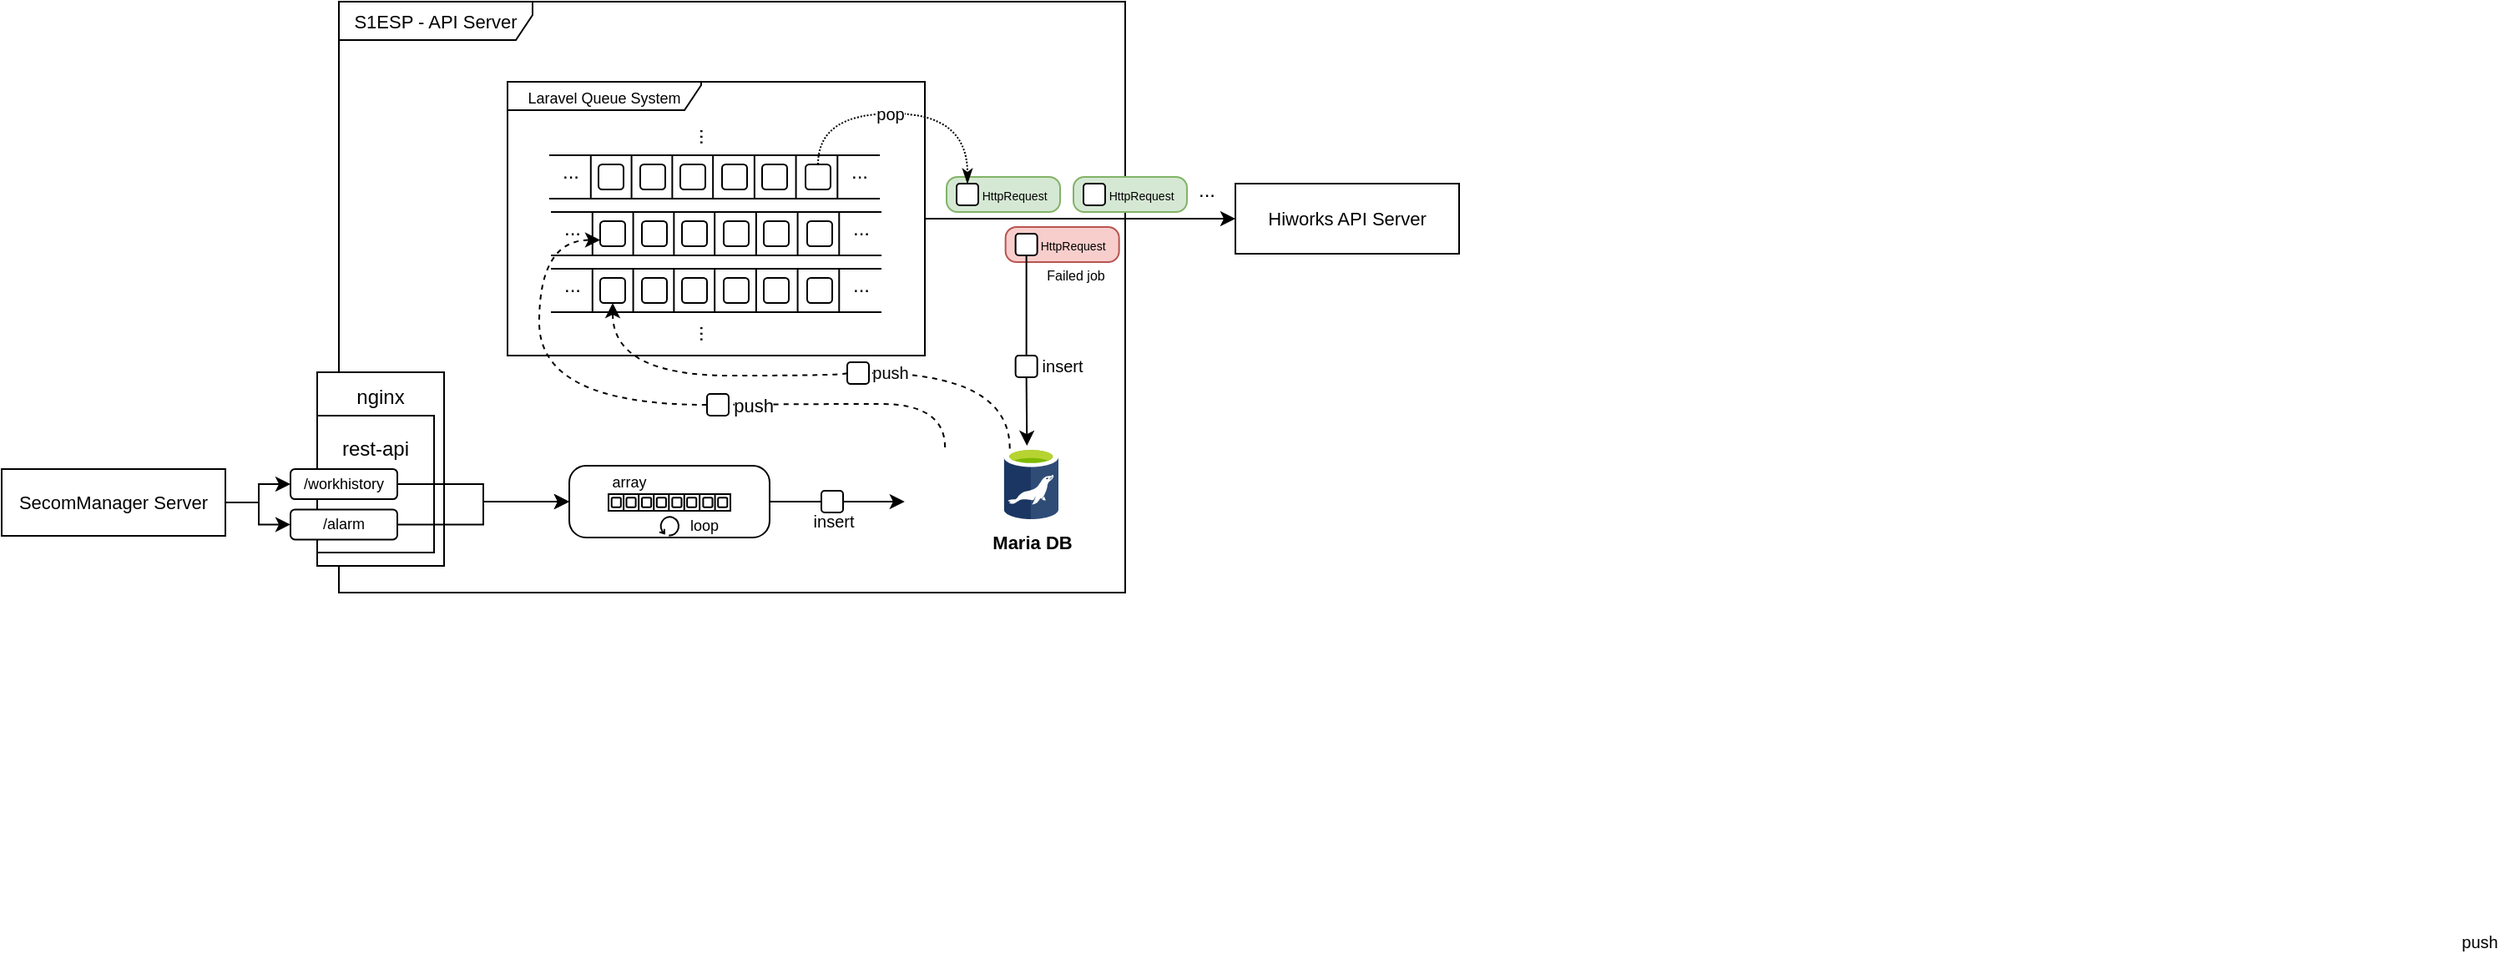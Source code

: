 <mxfile version="24.0.4" type="github">
  <diagram name="페이지-1" id="lGosDp3T9TM7N0VhiUiF">
    <mxGraphModel dx="989" dy="525" grid="0" gridSize="10" guides="1" tooltips="1" connect="1" arrows="1" fold="1" page="1" pageScale="1" pageWidth="1169" pageHeight="827" math="0" shadow="0">
      <root>
        <mxCell id="0" />
        <mxCell id="1" parent="0" />
        <mxCell id="Lqf84lOBojtRBltQ2In1-2" value="&lt;font style=&quot;font-size: 11px;&quot;&gt;S1ESP - API Server&lt;/font&gt;" style="shape=umlFrame;whiteSpace=wrap;html=1;pointerEvents=0;width=116;height=23;" parent="1" vertex="1">
          <mxGeometry x="332" y="211" width="471" height="354" as="geometry" />
        </mxCell>
        <mxCell id="BP6PhcfmehH5XCsykjWn-40" style="edgeStyle=orthogonalEdgeStyle;rounded=0;orthogonalLoop=1;jettySize=auto;html=1;entryX=0;entryY=0.5;entryDx=0;entryDy=0;" edge="1" parent="1" source="Lqf84lOBojtRBltQ2In1-3" target="BP6PhcfmehH5XCsykjWn-104">
          <mxGeometry relative="1" as="geometry">
            <mxPoint x="290" y="524" as="targetPoint" />
          </mxGeometry>
        </mxCell>
        <mxCell id="BP6PhcfmehH5XCsykjWn-41" style="edgeStyle=orthogonalEdgeStyle;rounded=0;orthogonalLoop=1;jettySize=auto;html=1;entryX=0;entryY=0.5;entryDx=0;entryDy=0;" edge="1" parent="1" source="Lqf84lOBojtRBltQ2In1-3" target="BP6PhcfmehH5XCsykjWn-103">
          <mxGeometry relative="1" as="geometry">
            <mxPoint x="290" y="496" as="targetPoint" />
          </mxGeometry>
        </mxCell>
        <mxCell id="Lqf84lOBojtRBltQ2In1-3" value="&lt;font style=&quot;font-size: 11px;&quot;&gt;SecomManager Server&lt;/font&gt;" style="html=1;whiteSpace=wrap;" parent="1" vertex="1">
          <mxGeometry x="130" y="491" width="134" height="40" as="geometry" />
        </mxCell>
        <mxCell id="Lqf84lOBojtRBltQ2In1-4" value="&lt;font style=&quot;font-size: 11px;&quot;&gt;Hiworks API Server&lt;/font&gt;" style="html=1;whiteSpace=wrap;" parent="1" vertex="1">
          <mxGeometry x="869" y="320" width="134" height="42" as="geometry" />
        </mxCell>
        <mxCell id="Lqf84lOBojtRBltQ2In1-8" value="" style="shape=image;verticalLabelPosition=bottom;labelBackgroundColor=default;verticalAlign=top;aspect=fixed;imageAspect=0;image=https://www.opc-router.de/wp-content/uploads/2021/03/mongodb_thumbnail.png;" parent="1" vertex="1">
          <mxGeometry x="670.91" y="478" width="48.33" height="65" as="geometry" />
        </mxCell>
        <mxCell id="Lqf84lOBojtRBltQ2In1-32" value="" style="group" parent="1" vertex="1" connectable="0">
          <mxGeometry x="459.5" y="337" width="197" height="26" as="geometry" />
        </mxCell>
        <mxCell id="Lqf84lOBojtRBltQ2In1-11" value="" style="shape=partialRectangle;whiteSpace=wrap;html=1;left=0;right=0;fillColor=none;" parent="Lqf84lOBojtRBltQ2In1-32" vertex="1">
          <mxGeometry width="97.579" height="26" as="geometry" />
        </mxCell>
        <mxCell id="Lqf84lOBojtRBltQ2In1-24" value="" style="endArrow=none;html=1;rounded=0;entryX=0.25;entryY=0;entryDx=0;entryDy=0;exitX=0.25;exitY=1;exitDx=0;exitDy=0;" parent="Lqf84lOBojtRBltQ2In1-32" source="Lqf84lOBojtRBltQ2In1-11" target="Lqf84lOBojtRBltQ2In1-11" edge="1">
          <mxGeometry width="50" height="50" relative="1" as="geometry">
            <mxPoint x="45.414" y="59.15" as="sourcePoint" />
            <mxPoint x="76.1" y="26.65" as="targetPoint" />
          </mxGeometry>
        </mxCell>
        <mxCell id="Lqf84lOBojtRBltQ2In1-25" value="" style="endArrow=none;html=1;rounded=0;entryX=0.5;entryY=0;entryDx=0;entryDy=0;exitX=0.5;exitY=1;exitDx=0;exitDy=0;" parent="Lqf84lOBojtRBltQ2In1-32" source="Lqf84lOBojtRBltQ2In1-11" target="Lqf84lOBojtRBltQ2In1-11" edge="1">
          <mxGeometry width="50" height="50" relative="1" as="geometry">
            <mxPoint x="48.483" y="32.5" as="sourcePoint" />
            <mxPoint x="48.483" y="-6.5" as="targetPoint" />
          </mxGeometry>
        </mxCell>
        <mxCell id="Lqf84lOBojtRBltQ2In1-26" value="" style="endArrow=none;html=1;rounded=0;entryX=0.75;entryY=0;entryDx=0;entryDy=0;exitX=0.75;exitY=1;exitDx=0;exitDy=0;" parent="Lqf84lOBojtRBltQ2In1-32" source="Lqf84lOBojtRBltQ2In1-11" target="Lqf84lOBojtRBltQ2In1-11" edge="1">
          <mxGeometry width="50" height="50" relative="1" as="geometry">
            <mxPoint x="54.62" y="39" as="sourcePoint" />
            <mxPoint x="54.62" as="targetPoint" />
          </mxGeometry>
        </mxCell>
        <mxCell id="Lqf84lOBojtRBltQ2In1-27" value="" style="shape=partialRectangle;whiteSpace=wrap;html=1;left=0;right=0;fillColor=none;" parent="Lqf84lOBojtRBltQ2In1-32" vertex="1">
          <mxGeometry x="97.579" width="99.421" height="26" as="geometry" />
        </mxCell>
        <mxCell id="Lqf84lOBojtRBltQ2In1-28" value="" style="endArrow=none;html=1;rounded=0;entryX=1;entryY=0;entryDx=0;entryDy=0;exitX=0;exitY=1;exitDx=0;exitDy=0;" parent="Lqf84lOBojtRBltQ2In1-32" source="Lqf84lOBojtRBltQ2In1-27" target="Lqf84lOBojtRBltQ2In1-11" edge="1">
          <mxGeometry width="50" height="50" relative="1" as="geometry">
            <mxPoint x="48.483" y="32.5" as="sourcePoint" />
            <mxPoint x="48.483" y="-6.5" as="targetPoint" />
          </mxGeometry>
        </mxCell>
        <mxCell id="Lqf84lOBojtRBltQ2In1-29" value="" style="endArrow=none;html=1;rounded=0;entryX=0.25;entryY=0;entryDx=0;entryDy=0;exitX=0.25;exitY=1;exitDx=0;exitDy=0;" parent="Lqf84lOBojtRBltQ2In1-32" source="Lqf84lOBojtRBltQ2In1-27" target="Lqf84lOBojtRBltQ2In1-27" edge="1">
          <mxGeometry width="50" height="50" relative="1" as="geometry">
            <mxPoint x="54.62" y="39" as="sourcePoint" />
            <mxPoint x="54.62" as="targetPoint" />
          </mxGeometry>
        </mxCell>
        <mxCell id="Lqf84lOBojtRBltQ2In1-30" value="" style="endArrow=none;html=1;rounded=0;entryX=0.5;entryY=0;entryDx=0;entryDy=0;exitX=0.5;exitY=1;exitDx=0;exitDy=0;" parent="Lqf84lOBojtRBltQ2In1-32" source="Lqf84lOBojtRBltQ2In1-27" target="Lqf84lOBojtRBltQ2In1-27" edge="1">
          <mxGeometry width="50" height="50" relative="1" as="geometry">
            <mxPoint x="60.757" y="45.5" as="sourcePoint" />
            <mxPoint x="60.757" y="6.5" as="targetPoint" />
          </mxGeometry>
        </mxCell>
        <mxCell id="Lqf84lOBojtRBltQ2In1-31" value="" style="endArrow=none;html=1;rounded=0;entryX=0.75;entryY=0;entryDx=0;entryDy=0;exitX=0.75;exitY=1;exitDx=0;exitDy=0;" parent="Lqf84lOBojtRBltQ2In1-32" source="Lqf84lOBojtRBltQ2In1-27" target="Lqf84lOBojtRBltQ2In1-27" edge="1">
          <mxGeometry width="50" height="50" relative="1" as="geometry">
            <mxPoint x="66.894" y="52" as="sourcePoint" />
            <mxPoint x="66.894" y="13" as="targetPoint" />
          </mxGeometry>
        </mxCell>
        <mxCell id="Lqf84lOBojtRBltQ2In1-36" value="" style="rounded=1;whiteSpace=wrap;html=1;" parent="Lqf84lOBojtRBltQ2In1-32" vertex="1">
          <mxGeometry x="78" y="5.5" width="15" height="15" as="geometry" />
        </mxCell>
        <mxCell id="Lqf84lOBojtRBltQ2In1-37" value="" style="rounded=1;whiteSpace=wrap;html=1;" parent="Lqf84lOBojtRBltQ2In1-32" vertex="1">
          <mxGeometry x="29" y="5.5" width="15" height="15" as="geometry" />
        </mxCell>
        <mxCell id="Lqf84lOBojtRBltQ2In1-38" value="" style="rounded=1;whiteSpace=wrap;html=1;" parent="Lqf84lOBojtRBltQ2In1-32" vertex="1">
          <mxGeometry x="54" y="5.5" width="15" height="15" as="geometry" />
        </mxCell>
        <mxCell id="Lqf84lOBojtRBltQ2In1-39" value="" style="rounded=1;whiteSpace=wrap;html=1;" parent="Lqf84lOBojtRBltQ2In1-32" vertex="1">
          <mxGeometry x="103" y="5.5" width="15" height="15" as="geometry" />
        </mxCell>
        <mxCell id="Lqf84lOBojtRBltQ2In1-40" value="" style="rounded=1;whiteSpace=wrap;html=1;" parent="Lqf84lOBojtRBltQ2In1-32" vertex="1">
          <mxGeometry x="127" y="5.5" width="15" height="15" as="geometry" />
        </mxCell>
        <mxCell id="Lqf84lOBojtRBltQ2In1-41" value="" style="rounded=1;whiteSpace=wrap;html=1;" parent="Lqf84lOBojtRBltQ2In1-32" vertex="1">
          <mxGeometry x="153" y="5.5" width="15" height="15" as="geometry" />
        </mxCell>
        <mxCell id="Lqf84lOBojtRBltQ2In1-43" value="..." style="text;html=1;align=center;verticalAlign=bottom;whiteSpace=wrap;rounded=0;" parent="Lqf84lOBojtRBltQ2In1-32" vertex="1">
          <mxGeometry x="6" y="6.75" width="12" height="12.5" as="geometry" />
        </mxCell>
        <mxCell id="Lqf84lOBojtRBltQ2In1-44" value="..." style="text;html=1;align=center;verticalAlign=bottom;whiteSpace=wrap;rounded=0;" parent="Lqf84lOBojtRBltQ2In1-32" vertex="1">
          <mxGeometry x="179" y="6.75" width="12" height="12.5" as="geometry" />
        </mxCell>
        <mxCell id="BP6PhcfmehH5XCsykjWn-3" value="&lt;div&gt;&lt;span style=&quot;background-color: initial;&quot;&gt;nginx&lt;/span&gt;&lt;/div&gt;&lt;div&gt;&lt;span style=&quot;background-color: initial;&quot;&gt;&lt;br&gt;&lt;/span&gt;&lt;/div&gt;&lt;div&gt;&lt;span style=&quot;background-color: initial;&quot;&gt;&lt;br&gt;&lt;/span&gt;&lt;/div&gt;&lt;div&gt;&lt;span style=&quot;background-color: initial;&quot;&gt;&lt;br&gt;&lt;/span&gt;&lt;/div&gt;&lt;div&gt;&lt;span style=&quot;background-color: initial;&quot;&gt;&lt;br&gt;&lt;/span&gt;&lt;/div&gt;&lt;div&gt;&lt;span style=&quot;background-color: initial;&quot;&gt;&lt;br&gt;&lt;/span&gt;&lt;/div&gt;&lt;div&gt;&lt;br&gt;&lt;/div&gt;" style="rounded=0;whiteSpace=wrap;html=1;" vertex="1" parent="1">
          <mxGeometry x="319" y="433" width="76" height="116" as="geometry" />
        </mxCell>
        <mxCell id="BP6PhcfmehH5XCsykjWn-5" value="&lt;div&gt;&lt;span style=&quot;background-color: initial;&quot;&gt;rest-api&lt;/span&gt;&lt;/div&gt;&lt;div&gt;&lt;span style=&quot;background-color: initial;&quot;&gt;&lt;br&gt;&lt;/span&gt;&lt;/div&gt;&lt;div&gt;&lt;span style=&quot;background-color: initial;&quot;&gt;&lt;br&gt;&lt;/span&gt;&lt;/div&gt;&lt;div&gt;&lt;span style=&quot;background-color: initial;&quot;&gt;&lt;br&gt;&lt;/span&gt;&lt;/div&gt;" style="rounded=0;whiteSpace=wrap;html=1;" vertex="1" parent="1">
          <mxGeometry x="319" y="459" width="70" height="82" as="geometry" />
        </mxCell>
        <mxCell id="BP6PhcfmehH5XCsykjWn-42" value="" style="group" vertex="1" connectable="0" parent="1">
          <mxGeometry x="458.5" y="303" width="197" height="26" as="geometry" />
        </mxCell>
        <mxCell id="BP6PhcfmehH5XCsykjWn-43" value="" style="shape=partialRectangle;whiteSpace=wrap;html=1;left=0;right=0;fillColor=none;" vertex="1" parent="BP6PhcfmehH5XCsykjWn-42">
          <mxGeometry width="97.579" height="26" as="geometry" />
        </mxCell>
        <mxCell id="BP6PhcfmehH5XCsykjWn-44" value="" style="endArrow=none;html=1;rounded=0;entryX=0.25;entryY=0;entryDx=0;entryDy=0;exitX=0.25;exitY=1;exitDx=0;exitDy=0;" edge="1" parent="BP6PhcfmehH5XCsykjWn-42" source="BP6PhcfmehH5XCsykjWn-43" target="BP6PhcfmehH5XCsykjWn-43">
          <mxGeometry width="50" height="50" relative="1" as="geometry">
            <mxPoint x="45.414" y="59.15" as="sourcePoint" />
            <mxPoint x="76.1" y="26.65" as="targetPoint" />
          </mxGeometry>
        </mxCell>
        <mxCell id="BP6PhcfmehH5XCsykjWn-45" value="" style="endArrow=none;html=1;rounded=0;entryX=0.5;entryY=0;entryDx=0;entryDy=0;exitX=0.5;exitY=1;exitDx=0;exitDy=0;" edge="1" parent="BP6PhcfmehH5XCsykjWn-42" source="BP6PhcfmehH5XCsykjWn-43" target="BP6PhcfmehH5XCsykjWn-43">
          <mxGeometry width="50" height="50" relative="1" as="geometry">
            <mxPoint x="48.483" y="32.5" as="sourcePoint" />
            <mxPoint x="48.483" y="-6.5" as="targetPoint" />
          </mxGeometry>
        </mxCell>
        <mxCell id="BP6PhcfmehH5XCsykjWn-46" value="" style="endArrow=none;html=1;rounded=0;entryX=0.75;entryY=0;entryDx=0;entryDy=0;exitX=0.75;exitY=1;exitDx=0;exitDy=0;" edge="1" parent="BP6PhcfmehH5XCsykjWn-42" source="BP6PhcfmehH5XCsykjWn-43" target="BP6PhcfmehH5XCsykjWn-43">
          <mxGeometry width="50" height="50" relative="1" as="geometry">
            <mxPoint x="54.62" y="39" as="sourcePoint" />
            <mxPoint x="54.62" as="targetPoint" />
          </mxGeometry>
        </mxCell>
        <mxCell id="BP6PhcfmehH5XCsykjWn-47" value="" style="shape=partialRectangle;whiteSpace=wrap;html=1;left=0;right=0;fillColor=none;" vertex="1" parent="BP6PhcfmehH5XCsykjWn-42">
          <mxGeometry x="97.579" width="99.421" height="26" as="geometry" />
        </mxCell>
        <mxCell id="BP6PhcfmehH5XCsykjWn-48" value="" style="endArrow=none;html=1;rounded=0;entryX=1;entryY=0;entryDx=0;entryDy=0;exitX=0;exitY=1;exitDx=0;exitDy=0;" edge="1" parent="BP6PhcfmehH5XCsykjWn-42" source="BP6PhcfmehH5XCsykjWn-47" target="BP6PhcfmehH5XCsykjWn-43">
          <mxGeometry width="50" height="50" relative="1" as="geometry">
            <mxPoint x="48.483" y="32.5" as="sourcePoint" />
            <mxPoint x="48.483" y="-6.5" as="targetPoint" />
          </mxGeometry>
        </mxCell>
        <mxCell id="BP6PhcfmehH5XCsykjWn-49" value="" style="endArrow=none;html=1;rounded=0;entryX=0.25;entryY=0;entryDx=0;entryDy=0;exitX=0.25;exitY=1;exitDx=0;exitDy=0;" edge="1" parent="BP6PhcfmehH5XCsykjWn-42" source="BP6PhcfmehH5XCsykjWn-47" target="BP6PhcfmehH5XCsykjWn-47">
          <mxGeometry width="50" height="50" relative="1" as="geometry">
            <mxPoint x="54.62" y="39" as="sourcePoint" />
            <mxPoint x="54.62" as="targetPoint" />
          </mxGeometry>
        </mxCell>
        <mxCell id="BP6PhcfmehH5XCsykjWn-50" value="" style="endArrow=none;html=1;rounded=0;entryX=0.5;entryY=0;entryDx=0;entryDy=0;exitX=0.5;exitY=1;exitDx=0;exitDy=0;" edge="1" parent="BP6PhcfmehH5XCsykjWn-42" source="BP6PhcfmehH5XCsykjWn-47" target="BP6PhcfmehH5XCsykjWn-47">
          <mxGeometry width="50" height="50" relative="1" as="geometry">
            <mxPoint x="60.757" y="45.5" as="sourcePoint" />
            <mxPoint x="60.757" y="6.5" as="targetPoint" />
          </mxGeometry>
        </mxCell>
        <mxCell id="BP6PhcfmehH5XCsykjWn-51" value="" style="endArrow=none;html=1;rounded=0;entryX=0.75;entryY=0;entryDx=0;entryDy=0;exitX=0.75;exitY=1;exitDx=0;exitDy=0;" edge="1" parent="BP6PhcfmehH5XCsykjWn-42" source="BP6PhcfmehH5XCsykjWn-47" target="BP6PhcfmehH5XCsykjWn-47">
          <mxGeometry width="50" height="50" relative="1" as="geometry">
            <mxPoint x="66.894" y="52" as="sourcePoint" />
            <mxPoint x="66.894" y="13" as="targetPoint" />
          </mxGeometry>
        </mxCell>
        <mxCell id="BP6PhcfmehH5XCsykjWn-52" value="" style="rounded=1;whiteSpace=wrap;html=1;" vertex="1" parent="BP6PhcfmehH5XCsykjWn-42">
          <mxGeometry x="78" y="5.5" width="15" height="15" as="geometry" />
        </mxCell>
        <mxCell id="BP6PhcfmehH5XCsykjWn-53" value="" style="rounded=1;whiteSpace=wrap;html=1;" vertex="1" parent="BP6PhcfmehH5XCsykjWn-42">
          <mxGeometry x="29" y="5.5" width="15" height="15" as="geometry" />
        </mxCell>
        <mxCell id="BP6PhcfmehH5XCsykjWn-54" value="" style="rounded=1;whiteSpace=wrap;html=1;" vertex="1" parent="BP6PhcfmehH5XCsykjWn-42">
          <mxGeometry x="54" y="5.5" width="15" height="15" as="geometry" />
        </mxCell>
        <mxCell id="BP6PhcfmehH5XCsykjWn-55" value="" style="rounded=1;whiteSpace=wrap;html=1;" vertex="1" parent="BP6PhcfmehH5XCsykjWn-42">
          <mxGeometry x="103" y="5.5" width="15" height="15" as="geometry" />
        </mxCell>
        <mxCell id="BP6PhcfmehH5XCsykjWn-56" value="" style="rounded=1;whiteSpace=wrap;html=1;" vertex="1" parent="BP6PhcfmehH5XCsykjWn-42">
          <mxGeometry x="127" y="5.5" width="15" height="15" as="geometry" />
        </mxCell>
        <mxCell id="BP6PhcfmehH5XCsykjWn-57" value="" style="rounded=1;whiteSpace=wrap;html=1;" vertex="1" parent="BP6PhcfmehH5XCsykjWn-42">
          <mxGeometry x="153" y="5.5" width="15" height="15" as="geometry" />
        </mxCell>
        <mxCell id="BP6PhcfmehH5XCsykjWn-58" value="..." style="text;html=1;align=center;verticalAlign=bottom;whiteSpace=wrap;rounded=0;" vertex="1" parent="BP6PhcfmehH5XCsykjWn-42">
          <mxGeometry x="6" y="6.75" width="12" height="12.5" as="geometry" />
        </mxCell>
        <mxCell id="BP6PhcfmehH5XCsykjWn-59" value="..." style="text;html=1;align=center;verticalAlign=bottom;whiteSpace=wrap;rounded=0;" vertex="1" parent="BP6PhcfmehH5XCsykjWn-42">
          <mxGeometry x="179" y="6.75" width="12" height="12.5" as="geometry" />
        </mxCell>
        <mxCell id="BP6PhcfmehH5XCsykjWn-128" style="edgeStyle=orthogonalEdgeStyle;rounded=0;orthogonalLoop=1;jettySize=auto;html=1;entryX=0;entryY=0.5;entryDx=0;entryDy=0;" edge="1" parent="1" source="BP6PhcfmehH5XCsykjWn-80" target="Lqf84lOBojtRBltQ2In1-4">
          <mxGeometry relative="1" as="geometry" />
        </mxCell>
        <mxCell id="BP6PhcfmehH5XCsykjWn-80" value="&lt;font style=&quot;font-size: 9px;&quot;&gt;Laravel Queue System&lt;/font&gt;" style="shape=umlFrame;whiteSpace=wrap;html=1;pointerEvents=0;width=116;height=17;" vertex="1" parent="1">
          <mxGeometry x="433" y="259" width="250" height="164" as="geometry" />
        </mxCell>
        <mxCell id="BP6PhcfmehH5XCsykjWn-81" value="" style="group" vertex="1" connectable="0" parent="1">
          <mxGeometry x="459.5" y="371" width="197" height="26" as="geometry" />
        </mxCell>
        <mxCell id="BP6PhcfmehH5XCsykjWn-82" value="" style="shape=partialRectangle;whiteSpace=wrap;html=1;left=0;right=0;fillColor=none;" vertex="1" parent="BP6PhcfmehH5XCsykjWn-81">
          <mxGeometry width="97.579" height="26" as="geometry" />
        </mxCell>
        <mxCell id="BP6PhcfmehH5XCsykjWn-83" value="" style="endArrow=none;html=1;rounded=0;entryX=0.25;entryY=0;entryDx=0;entryDy=0;exitX=0.25;exitY=1;exitDx=0;exitDy=0;" edge="1" parent="BP6PhcfmehH5XCsykjWn-81" source="BP6PhcfmehH5XCsykjWn-82" target="BP6PhcfmehH5XCsykjWn-82">
          <mxGeometry width="50" height="50" relative="1" as="geometry">
            <mxPoint x="45.414" y="59.15" as="sourcePoint" />
            <mxPoint x="76.1" y="26.65" as="targetPoint" />
          </mxGeometry>
        </mxCell>
        <mxCell id="BP6PhcfmehH5XCsykjWn-84" value="" style="endArrow=none;html=1;rounded=0;entryX=0.5;entryY=0;entryDx=0;entryDy=0;exitX=0.5;exitY=1;exitDx=0;exitDy=0;" edge="1" parent="BP6PhcfmehH5XCsykjWn-81" source="BP6PhcfmehH5XCsykjWn-82" target="BP6PhcfmehH5XCsykjWn-82">
          <mxGeometry width="50" height="50" relative="1" as="geometry">
            <mxPoint x="48.483" y="32.5" as="sourcePoint" />
            <mxPoint x="48.483" y="-6.5" as="targetPoint" />
          </mxGeometry>
        </mxCell>
        <mxCell id="BP6PhcfmehH5XCsykjWn-85" value="" style="endArrow=none;html=1;rounded=0;entryX=0.75;entryY=0;entryDx=0;entryDy=0;exitX=0.75;exitY=1;exitDx=0;exitDy=0;" edge="1" parent="BP6PhcfmehH5XCsykjWn-81" source="BP6PhcfmehH5XCsykjWn-82" target="BP6PhcfmehH5XCsykjWn-82">
          <mxGeometry width="50" height="50" relative="1" as="geometry">
            <mxPoint x="54.62" y="39" as="sourcePoint" />
            <mxPoint x="54.62" as="targetPoint" />
          </mxGeometry>
        </mxCell>
        <mxCell id="BP6PhcfmehH5XCsykjWn-86" value="" style="shape=partialRectangle;whiteSpace=wrap;html=1;left=0;right=0;fillColor=none;" vertex="1" parent="BP6PhcfmehH5XCsykjWn-81">
          <mxGeometry x="97.579" width="99.421" height="26" as="geometry" />
        </mxCell>
        <mxCell id="BP6PhcfmehH5XCsykjWn-87" value="" style="endArrow=none;html=1;rounded=0;entryX=1;entryY=0;entryDx=0;entryDy=0;exitX=0;exitY=1;exitDx=0;exitDy=0;" edge="1" parent="BP6PhcfmehH5XCsykjWn-81" source="BP6PhcfmehH5XCsykjWn-86" target="BP6PhcfmehH5XCsykjWn-82">
          <mxGeometry width="50" height="50" relative="1" as="geometry">
            <mxPoint x="48.483" y="32.5" as="sourcePoint" />
            <mxPoint x="48.483" y="-6.5" as="targetPoint" />
          </mxGeometry>
        </mxCell>
        <mxCell id="BP6PhcfmehH5XCsykjWn-88" value="" style="endArrow=none;html=1;rounded=0;entryX=0.25;entryY=0;entryDx=0;entryDy=0;exitX=0.25;exitY=1;exitDx=0;exitDy=0;" edge="1" parent="BP6PhcfmehH5XCsykjWn-81" source="BP6PhcfmehH5XCsykjWn-86" target="BP6PhcfmehH5XCsykjWn-86">
          <mxGeometry width="50" height="50" relative="1" as="geometry">
            <mxPoint x="54.62" y="39" as="sourcePoint" />
            <mxPoint x="54.62" as="targetPoint" />
          </mxGeometry>
        </mxCell>
        <mxCell id="BP6PhcfmehH5XCsykjWn-89" value="" style="endArrow=none;html=1;rounded=0;entryX=0.5;entryY=0;entryDx=0;entryDy=0;exitX=0.5;exitY=1;exitDx=0;exitDy=0;" edge="1" parent="BP6PhcfmehH5XCsykjWn-81" source="BP6PhcfmehH5XCsykjWn-86" target="BP6PhcfmehH5XCsykjWn-86">
          <mxGeometry width="50" height="50" relative="1" as="geometry">
            <mxPoint x="60.757" y="45.5" as="sourcePoint" />
            <mxPoint x="60.757" y="6.5" as="targetPoint" />
          </mxGeometry>
        </mxCell>
        <mxCell id="BP6PhcfmehH5XCsykjWn-90" value="" style="endArrow=none;html=1;rounded=0;entryX=0.75;entryY=0;entryDx=0;entryDy=0;exitX=0.75;exitY=1;exitDx=0;exitDy=0;" edge="1" parent="BP6PhcfmehH5XCsykjWn-81" source="BP6PhcfmehH5XCsykjWn-86" target="BP6PhcfmehH5XCsykjWn-86">
          <mxGeometry width="50" height="50" relative="1" as="geometry">
            <mxPoint x="66.894" y="52" as="sourcePoint" />
            <mxPoint x="66.894" y="13" as="targetPoint" />
          </mxGeometry>
        </mxCell>
        <mxCell id="BP6PhcfmehH5XCsykjWn-91" value="" style="rounded=1;whiteSpace=wrap;html=1;" vertex="1" parent="BP6PhcfmehH5XCsykjWn-81">
          <mxGeometry x="78" y="5.5" width="15" height="15" as="geometry" />
        </mxCell>
        <mxCell id="BP6PhcfmehH5XCsykjWn-92" value="" style="rounded=1;whiteSpace=wrap;html=1;" vertex="1" parent="BP6PhcfmehH5XCsykjWn-81">
          <mxGeometry x="29" y="5.5" width="15" height="15" as="geometry" />
        </mxCell>
        <mxCell id="BP6PhcfmehH5XCsykjWn-93" value="" style="rounded=1;whiteSpace=wrap;html=1;" vertex="1" parent="BP6PhcfmehH5XCsykjWn-81">
          <mxGeometry x="54" y="5.5" width="15" height="15" as="geometry" />
        </mxCell>
        <mxCell id="BP6PhcfmehH5XCsykjWn-94" value="" style="rounded=1;whiteSpace=wrap;html=1;" vertex="1" parent="BP6PhcfmehH5XCsykjWn-81">
          <mxGeometry x="103" y="5.5" width="15" height="15" as="geometry" />
        </mxCell>
        <mxCell id="BP6PhcfmehH5XCsykjWn-95" value="" style="rounded=1;whiteSpace=wrap;html=1;" vertex="1" parent="BP6PhcfmehH5XCsykjWn-81">
          <mxGeometry x="127" y="5.5" width="15" height="15" as="geometry" />
        </mxCell>
        <mxCell id="BP6PhcfmehH5XCsykjWn-96" value="&lt;span style=&quot;color: rgba(0, 0, 0, 0); font-family: monospace; font-size: 0px; text-align: start; text-wrap: nowrap;&quot;&gt;%3CmxGraphModel%3E%3Croot%3E%3CmxCell%20id%3D%220%22%2F%3E%3CmxCell%20id%3D%221%22%20parent%3D%220%22%2F%3E%3CmxCell%20id%3D%222%22%20value%3D%22%26lt%3Bfont%20style%3D%26quot%3Bfont-size%3A%209px%3B%26quot%3B%26gt%3Barray%26lt%3B%2Ffont%26gt%3B%22%20style%3D%22text%3Bhtml%3D1%3Balign%3Dcenter%3BverticalAlign%3Dmiddle%3BwhiteSpace%3Dwrap%3Brounded%3D0%3B%22%20vertex%3D%221%22%20parent%3D%221%22%3E%3CmxGeometry%20x%3D%22486%22%20y%3D%22507.0%22%20width%3D%2242%22%20height%3D%2210%22%20as%3D%22geometry%22%2F%3E%3C%2FmxCell%3E%3C%2Froot%3E%3C%2FmxGraphModel%3E&lt;/span&gt;" style="rounded=1;whiteSpace=wrap;html=1;" vertex="1" parent="BP6PhcfmehH5XCsykjWn-81">
          <mxGeometry x="153" y="5.5" width="15" height="15" as="geometry" />
        </mxCell>
        <mxCell id="BP6PhcfmehH5XCsykjWn-97" value="..." style="text;html=1;align=center;verticalAlign=bottom;whiteSpace=wrap;rounded=0;" vertex="1" parent="BP6PhcfmehH5XCsykjWn-81">
          <mxGeometry x="6" y="6.75" width="12" height="12.5" as="geometry" />
        </mxCell>
        <mxCell id="BP6PhcfmehH5XCsykjWn-98" value="..." style="text;html=1;align=center;verticalAlign=bottom;whiteSpace=wrap;rounded=0;" vertex="1" parent="BP6PhcfmehH5XCsykjWn-81">
          <mxGeometry x="179" y="6.75" width="12" height="12.5" as="geometry" />
        </mxCell>
        <mxCell id="BP6PhcfmehH5XCsykjWn-99" value="..." style="text;html=1;align=center;verticalAlign=bottom;whiteSpace=wrap;rounded=0;rotation=90;" vertex="1" parent="1">
          <mxGeometry x="543.58" y="404" width="12" height="12.5" as="geometry" />
        </mxCell>
        <mxCell id="BP6PhcfmehH5XCsykjWn-100" value="..." style="text;html=1;align=center;verticalAlign=bottom;whiteSpace=wrap;rounded=0;rotation=90;" vertex="1" parent="1">
          <mxGeometry x="543.58" y="286" width="12" height="12.5" as="geometry" />
        </mxCell>
        <mxCell id="BP6PhcfmehH5XCsykjWn-103" value="/workhistory" style="rounded=1;whiteSpace=wrap;html=1;fontSize=9;" vertex="1" parent="1">
          <mxGeometry x="303" y="491" width="64" height="18" as="geometry" />
        </mxCell>
        <mxCell id="BP6PhcfmehH5XCsykjWn-104" value="/alarm" style="rounded=1;whiteSpace=wrap;html=1;fontSize=9;" vertex="1" parent="1">
          <mxGeometry x="303" y="515.2" width="64" height="18" as="geometry" />
        </mxCell>
        <mxCell id="BP6PhcfmehH5XCsykjWn-115" style="edgeStyle=orthogonalEdgeStyle;rounded=0;orthogonalLoop=1;jettySize=auto;html=1;entryX=0;entryY=0.5;entryDx=0;entryDy=0;" edge="1" parent="1" source="BP6PhcfmehH5XCsykjWn-160" target="Lqf84lOBojtRBltQ2In1-8">
          <mxGeometry relative="1" as="geometry" />
        </mxCell>
        <mxCell id="BP6PhcfmehH5XCsykjWn-166" value="insert" style="edgeLabel;html=1;align=center;verticalAlign=middle;resizable=0;points=[];fontSize=10;" vertex="1" connectable="0" parent="BP6PhcfmehH5XCsykjWn-115">
          <mxGeometry x="-0.424" y="3" relative="1" as="geometry">
            <mxPoint x="-19" y="14" as="offset" />
          </mxGeometry>
        </mxCell>
        <mxCell id="BP6PhcfmehH5XCsykjWn-110" value="" style="points=[[0.25,0,0],[0.5,0,0],[0.75,0,0],[1,0.25,0],[1,0.5,0],[1,0.75,0],[0.75,1,0],[0.5,1,0],[0.25,1,0],[0,0.75,0],[0,0.5,0],[0,0.25,0]];shape=mxgraph.bpmn.task;whiteSpace=wrap;rectStyle=rounded;size=10;html=1;container=1;expand=0;collapsible=0;taskMarker=abstract;isLoopStandard=1;" vertex="1" parent="1">
          <mxGeometry x="470" y="489" width="120" height="43" as="geometry" />
        </mxCell>
        <mxCell id="BP6PhcfmehH5XCsykjWn-15" value="" style="group" vertex="1" connectable="0" parent="BP6PhcfmehH5XCsykjWn-110">
          <mxGeometry x="23.5" y="16.97" width="73" height="10" as="geometry" />
        </mxCell>
        <mxCell id="BP6PhcfmehH5XCsykjWn-16" value="" style="shape=partialRectangle;whiteSpace=wrap;html=1;left=0;right=0;fillColor=none;" vertex="1" parent="BP6PhcfmehH5XCsykjWn-15">
          <mxGeometry width="36.159" height="10" as="geometry" />
        </mxCell>
        <mxCell id="BP6PhcfmehH5XCsykjWn-17" value="" style="endArrow=none;html=1;rounded=0;entryX=0.25;entryY=0;entryDx=0;entryDy=0;exitX=0.25;exitY=1;exitDx=0;exitDy=0;" edge="1" parent="BP6PhcfmehH5XCsykjWn-15" source="BP6PhcfmehH5XCsykjWn-16" target="BP6PhcfmehH5XCsykjWn-16">
          <mxGeometry width="50" height="50" relative="1" as="geometry">
            <mxPoint x="16.829" y="22.75" as="sourcePoint" />
            <mxPoint x="28.199" y="10.25" as="targetPoint" />
          </mxGeometry>
        </mxCell>
        <mxCell id="BP6PhcfmehH5XCsykjWn-18" value="" style="endArrow=none;html=1;rounded=0;entryX=0.5;entryY=0;entryDx=0;entryDy=0;exitX=0.5;exitY=1;exitDx=0;exitDy=0;" edge="1" parent="BP6PhcfmehH5XCsykjWn-15" source="BP6PhcfmehH5XCsykjWn-16" target="BP6PhcfmehH5XCsykjWn-16">
          <mxGeometry width="50" height="50" relative="1" as="geometry">
            <mxPoint x="17.966" y="12.5" as="sourcePoint" />
            <mxPoint x="17.966" y="-2.5" as="targetPoint" />
          </mxGeometry>
        </mxCell>
        <mxCell id="BP6PhcfmehH5XCsykjWn-19" value="" style="endArrow=none;html=1;rounded=0;entryX=0.75;entryY=0;entryDx=0;entryDy=0;exitX=0.75;exitY=1;exitDx=0;exitDy=0;" edge="1" parent="BP6PhcfmehH5XCsykjWn-15" source="BP6PhcfmehH5XCsykjWn-16" target="BP6PhcfmehH5XCsykjWn-16">
          <mxGeometry width="50" height="50" relative="1" as="geometry">
            <mxPoint x="20.24" y="15" as="sourcePoint" />
            <mxPoint x="20.24" as="targetPoint" />
          </mxGeometry>
        </mxCell>
        <mxCell id="BP6PhcfmehH5XCsykjWn-20" value="" style="shape=partialRectangle;whiteSpace=wrap;html=1;left=0;right=0;fillColor=none;" vertex="1" parent="BP6PhcfmehH5XCsykjWn-15">
          <mxGeometry x="36.159" width="36.841" height="10" as="geometry" />
        </mxCell>
        <mxCell id="BP6PhcfmehH5XCsykjWn-21" value="" style="endArrow=none;html=1;rounded=0;entryX=1;entryY=0;entryDx=0;entryDy=0;exitX=0;exitY=1;exitDx=0;exitDy=0;" edge="1" parent="BP6PhcfmehH5XCsykjWn-15" source="BP6PhcfmehH5XCsykjWn-20" target="BP6PhcfmehH5XCsykjWn-16">
          <mxGeometry width="50" height="50" relative="1" as="geometry">
            <mxPoint x="17.966" y="12.5" as="sourcePoint" />
            <mxPoint x="17.966" y="-2.5" as="targetPoint" />
          </mxGeometry>
        </mxCell>
        <mxCell id="BP6PhcfmehH5XCsykjWn-22" value="" style="endArrow=none;html=1;rounded=0;entryX=0.25;entryY=0;entryDx=0;entryDy=0;exitX=0.25;exitY=1;exitDx=0;exitDy=0;" edge="1" parent="BP6PhcfmehH5XCsykjWn-15" source="BP6PhcfmehH5XCsykjWn-20" target="BP6PhcfmehH5XCsykjWn-20">
          <mxGeometry width="50" height="50" relative="1" as="geometry">
            <mxPoint x="20.24" y="15" as="sourcePoint" />
            <mxPoint x="20.24" as="targetPoint" />
          </mxGeometry>
        </mxCell>
        <mxCell id="BP6PhcfmehH5XCsykjWn-23" value="" style="endArrow=none;html=1;rounded=0;entryX=0.5;entryY=0;entryDx=0;entryDy=0;exitX=0.5;exitY=1;exitDx=0;exitDy=0;" edge="1" parent="BP6PhcfmehH5XCsykjWn-15" source="BP6PhcfmehH5XCsykjWn-20" target="BP6PhcfmehH5XCsykjWn-20">
          <mxGeometry width="50" height="50" relative="1" as="geometry">
            <mxPoint x="22.514" y="17.5" as="sourcePoint" />
            <mxPoint x="22.514" y="2.5" as="targetPoint" />
          </mxGeometry>
        </mxCell>
        <mxCell id="BP6PhcfmehH5XCsykjWn-24" value="" style="endArrow=none;html=1;rounded=0;entryX=0.75;entryY=0;entryDx=0;entryDy=0;exitX=0.75;exitY=1;exitDx=0;exitDy=0;" edge="1" parent="BP6PhcfmehH5XCsykjWn-15" source="BP6PhcfmehH5XCsykjWn-20" target="BP6PhcfmehH5XCsykjWn-20">
          <mxGeometry width="50" height="50" relative="1" as="geometry">
            <mxPoint x="24.788" y="20" as="sourcePoint" />
            <mxPoint x="24.788" y="5" as="targetPoint" />
          </mxGeometry>
        </mxCell>
        <mxCell id="BP6PhcfmehH5XCsykjWn-25" value="" style="rounded=1;whiteSpace=wrap;html=1;" vertex="1" parent="BP6PhcfmehH5XCsykjWn-15">
          <mxGeometry x="28.904" y="2.115" width="5.558" height="5.769" as="geometry" />
        </mxCell>
        <mxCell id="BP6PhcfmehH5XCsykjWn-26" value="" style="rounded=1;whiteSpace=wrap;html=1;" vertex="1" parent="BP6PhcfmehH5XCsykjWn-15">
          <mxGeometry x="10.746" y="2.115" width="5.558" height="5.769" as="geometry" />
        </mxCell>
        <mxCell id="BP6PhcfmehH5XCsykjWn-27" value="" style="rounded=1;whiteSpace=wrap;html=1;" vertex="1" parent="BP6PhcfmehH5XCsykjWn-15">
          <mxGeometry x="20.01" y="2.115" width="5.558" height="5.769" as="geometry" />
        </mxCell>
        <mxCell id="BP6PhcfmehH5XCsykjWn-28" value="" style="rounded=1;whiteSpace=wrap;html=1;" vertex="1" parent="BP6PhcfmehH5XCsykjWn-15">
          <mxGeometry x="38.168" y="2.115" width="5.558" height="5.769" as="geometry" />
        </mxCell>
        <mxCell id="BP6PhcfmehH5XCsykjWn-29" value="" style="rounded=1;whiteSpace=wrap;html=1;" vertex="1" parent="BP6PhcfmehH5XCsykjWn-15">
          <mxGeometry x="47.061" y="2.115" width="5.558" height="5.769" as="geometry" />
        </mxCell>
        <mxCell id="BP6PhcfmehH5XCsykjWn-30" value="" style="rounded=1;whiteSpace=wrap;html=1;" vertex="1" parent="BP6PhcfmehH5XCsykjWn-15">
          <mxGeometry x="56.695" y="2.115" width="5.558" height="5.769" as="geometry" />
        </mxCell>
        <mxCell id="BP6PhcfmehH5XCsykjWn-34" value="" style="endArrow=none;html=1;rounded=0;entryX=0;entryY=0;entryDx=0;entryDy=0;exitX=0;exitY=1;exitDx=0;exitDy=0;" edge="1" parent="BP6PhcfmehH5XCsykjWn-15" source="BP6PhcfmehH5XCsykjWn-16" target="BP6PhcfmehH5XCsykjWn-16">
          <mxGeometry width="50" height="50" relative="1" as="geometry">
            <mxPoint x="12.599" y="13.846" as="sourcePoint" />
            <mxPoint x="12.599" y="3.846" as="targetPoint" />
          </mxGeometry>
        </mxCell>
        <mxCell id="BP6PhcfmehH5XCsykjWn-35" value="" style="endArrow=none;html=1;rounded=0;entryX=1;entryY=0;entryDx=0;entryDy=0;exitX=1;exitY=1;exitDx=0;exitDy=0;" edge="1" parent="BP6PhcfmehH5XCsykjWn-15" source="BP6PhcfmehH5XCsykjWn-20" target="BP6PhcfmehH5XCsykjWn-20">
          <mxGeometry width="50" height="50" relative="1" as="geometry">
            <mxPoint x="16.305" y="17.692" as="sourcePoint" />
            <mxPoint x="16.305" y="7.692" as="targetPoint" />
          </mxGeometry>
        </mxCell>
        <mxCell id="BP6PhcfmehH5XCsykjWn-36" value="" style="rounded=1;whiteSpace=wrap;html=1;" vertex="1" parent="BP6PhcfmehH5XCsykjWn-15">
          <mxGeometry x="1.853" y="2.115" width="5.558" height="5.769" as="geometry" />
        </mxCell>
        <mxCell id="BP6PhcfmehH5XCsykjWn-37" value="" style="rounded=1;whiteSpace=wrap;html=1;" vertex="1" parent="BP6PhcfmehH5XCsykjWn-15">
          <mxGeometry x="65.589" y="2.115" width="5.558" height="5.769" as="geometry" />
        </mxCell>
        <mxCell id="BP6PhcfmehH5XCsykjWn-107" value="&lt;font style=&quot;font-size: 9px;&quot;&gt;array&lt;/font&gt;" style="text;html=1;align=center;verticalAlign=middle;whiteSpace=wrap;rounded=0;" vertex="1" parent="BP6PhcfmehH5XCsykjWn-110">
          <mxGeometry x="15" y="4.3" width="42" height="10" as="geometry" />
        </mxCell>
        <mxCell id="BP6PhcfmehH5XCsykjWn-119" value="&lt;font style=&quot;font-size: 9px;&quot;&gt;loop&lt;/font&gt;" style="text;html=1;align=center;verticalAlign=middle;whiteSpace=wrap;rounded=0;" vertex="1" parent="BP6PhcfmehH5XCsykjWn-110">
          <mxGeometry x="60" y="30.3" width="42" height="10" as="geometry" />
        </mxCell>
        <mxCell id="BP6PhcfmehH5XCsykjWn-114" style="edgeStyle=orthogonalEdgeStyle;rounded=0;orthogonalLoop=1;jettySize=auto;html=1;entryX=0;entryY=0.5;entryDx=0;entryDy=0;entryPerimeter=0;" edge="1" parent="1" source="BP6PhcfmehH5XCsykjWn-104" target="BP6PhcfmehH5XCsykjWn-110">
          <mxGeometry relative="1" as="geometry" />
        </mxCell>
        <mxCell id="BP6PhcfmehH5XCsykjWn-122" value="&lt;font style=&quot;font-size: 7px;&quot;&gt;&amp;nbsp; &amp;nbsp; &amp;nbsp; &amp;nbsp;HttpRequest&lt;/font&gt;" style="rounded=1;whiteSpace=wrap;html=1;arcSize=31;fontSize=8;fillColor=#d5e8d4;strokeColor=#82b366;" vertex="1" parent="1">
          <mxGeometry x="696" y="316" width="68" height="21" as="geometry" />
        </mxCell>
        <mxCell id="BP6PhcfmehH5XCsykjWn-124" style="edgeStyle=orthogonalEdgeStyle;rounded=0;orthogonalLoop=1;jettySize=auto;html=1;entryX=0.5;entryY=0;entryDx=0;entryDy=0;curved=1;exitX=0.5;exitY=0;exitDx=0;exitDy=0;endArrow=classicThin;endFill=1;dashed=1;dashPattern=1 1;" edge="1" parent="1" source="BP6PhcfmehH5XCsykjWn-57" target="BP6PhcfmehH5XCsykjWn-126">
          <mxGeometry relative="1" as="geometry">
            <Array as="points">
              <mxPoint x="619" y="278" />
              <mxPoint x="709" y="278" />
            </Array>
          </mxGeometry>
        </mxCell>
        <mxCell id="BP6PhcfmehH5XCsykjWn-184" value="pop" style="edgeLabel;html=1;align=center;verticalAlign=middle;resizable=0;points=[];fontSize=10;" vertex="1" connectable="0" parent="BP6PhcfmehH5XCsykjWn-124">
          <mxGeometry x="-0.091" relative="1" as="geometry">
            <mxPoint as="offset" />
          </mxGeometry>
        </mxCell>
        <mxCell id="BP6PhcfmehH5XCsykjWn-126" value="" style="rounded=1;whiteSpace=wrap;html=1;" vertex="1" parent="1">
          <mxGeometry x="702" y="320" width="13" height="13" as="geometry" />
        </mxCell>
        <mxCell id="BP6PhcfmehH5XCsykjWn-137" value="&lt;font style=&quot;font-size: 7px;&quot;&gt;&amp;nbsp; &amp;nbsp; &amp;nbsp; &amp;nbsp;HttpRequest&lt;/font&gt;" style="rounded=1;whiteSpace=wrap;html=1;arcSize=31;fontSize=8;fillColor=#d5e8d4;strokeColor=#82b366;" vertex="1" parent="1">
          <mxGeometry x="772" y="316" width="68" height="21" as="geometry" />
        </mxCell>
        <mxCell id="BP6PhcfmehH5XCsykjWn-138" value="" style="rounded=1;whiteSpace=wrap;html=1;" vertex="1" parent="1">
          <mxGeometry x="778" y="320" width="13" height="13" as="geometry" />
        </mxCell>
        <mxCell id="BP6PhcfmehH5XCsykjWn-139" value="..." style="text;html=1;align=center;verticalAlign=bottom;whiteSpace=wrap;rounded=0;" vertex="1" parent="1">
          <mxGeometry x="846" y="320.5" width="12" height="12.5" as="geometry" />
        </mxCell>
        <mxCell id="BP6PhcfmehH5XCsykjWn-140" style="edgeStyle=orthogonalEdgeStyle;rounded=0;orthogonalLoop=1;jettySize=auto;html=1;entryX=0;entryY=0.75;entryDx=0;entryDy=0;dashed=1;curved=1;" edge="1" parent="1" source="BP6PhcfmehH5XCsykjWn-167" target="Lqf84lOBojtRBltQ2In1-37">
          <mxGeometry relative="1" as="geometry">
            <Array as="points">
              <mxPoint x="452" y="354" />
            </Array>
          </mxGeometry>
        </mxCell>
        <mxCell id="BP6PhcfmehH5XCsykjWn-175" style="edgeStyle=orthogonalEdgeStyle;rounded=0;orthogonalLoop=1;jettySize=auto;html=1;entryX=1;entryY=0.5;entryDx=0;entryDy=0;curved=1;dashed=1;exitX=0.108;exitY=0.017;exitDx=0;exitDy=0;exitPerimeter=0;endArrow=none;endFill=0;" edge="1" parent="1" source="BP6PhcfmehH5XCsykjWn-142" target="BP6PhcfmehH5XCsykjWn-172">
          <mxGeometry relative="1" as="geometry">
            <Array as="points">
              <mxPoint x="734" y="434" />
            </Array>
          </mxGeometry>
        </mxCell>
        <mxCell id="BP6PhcfmehH5XCsykjWn-176" value="push" style="edgeLabel;html=1;align=center;verticalAlign=middle;resizable=0;points=[];fontSize=10;" vertex="1" connectable="0" parent="BP6PhcfmehH5XCsykjWn-175">
          <mxGeometry x="0.889" y="-1" relative="1" as="geometry">
            <mxPoint x="5" as="offset" />
          </mxGeometry>
        </mxCell>
        <mxCell id="BP6PhcfmehH5XCsykjWn-142" value="&lt;b&gt;&lt;font style=&quot;font-size: 11px;&quot;&gt;Maria DB&lt;/font&gt;&lt;/b&gt;" style="image;sketch=0;aspect=fixed;html=1;points=[];align=center;fontSize=12;image=img/lib/mscae/aspect=fixed;html=1;perimeter=none;align=center;shadow=0;dashed=0;fontSize=12;image=img/lib/mscae/Azure_Database_for_MariaDB_servers.svg;" vertex="1" parent="1">
          <mxGeometry x="730.32" y="478" width="32.68" height="43" as="geometry" />
        </mxCell>
        <mxCell id="BP6PhcfmehH5XCsykjWn-143" style="rounded=0;orthogonalLoop=1;jettySize=auto;html=1;entryX=0.423;entryY=-0.023;entryDx=0;entryDy=0;entryPerimeter=0;exitX=0.5;exitY=1;exitDx=0;exitDy=0;" edge="1" parent="1" source="BP6PhcfmehH5XCsykjWn-177" target="BP6PhcfmehH5XCsykjWn-142">
          <mxGeometry relative="1" as="geometry">
            <mxPoint x="752" y="341" as="sourcePoint" />
          </mxGeometry>
        </mxCell>
        <mxCell id="BP6PhcfmehH5XCsykjWn-150" value="push" style="edgeLabel;html=1;align=center;verticalAlign=middle;resizable=0;points=[];fontSize=10;" vertex="1" connectable="0" parent="BP6PhcfmehH5XCsykjWn-143">
          <mxGeometry x="0.119" relative="1" as="geometry">
            <mxPoint x="870" y="315" as="offset" />
          </mxGeometry>
        </mxCell>
        <mxCell id="BP6PhcfmehH5XCsykjWn-145" value="&lt;font style=&quot;font-size: 7px;&quot;&gt;&amp;nbsp; &amp;nbsp; &amp;nbsp; &amp;nbsp;HttpRequest&lt;/font&gt;" style="rounded=1;whiteSpace=wrap;html=1;arcSize=31;fontSize=8;fillColor=#f8cecc;strokeColor=#b85450;" vertex="1" parent="1">
          <mxGeometry x="731.32" y="346" width="68" height="21" as="geometry" />
        </mxCell>
        <mxCell id="BP6PhcfmehH5XCsykjWn-146" value="" style="rounded=1;whiteSpace=wrap;html=1;" vertex="1" parent="1">
          <mxGeometry x="737.32" y="350" width="13" height="13" as="geometry" />
        </mxCell>
        <mxCell id="BP6PhcfmehH5XCsykjWn-151" style="edgeStyle=orthogonalEdgeStyle;rounded=0;orthogonalLoop=1;jettySize=auto;html=1;entryX=0.5;entryY=1;entryDx=0;entryDy=0;dashed=1;curved=1;exitX=0;exitY=0.5;exitDx=0;exitDy=0;" edge="1" parent="1" source="BP6PhcfmehH5XCsykjWn-172" target="BP6PhcfmehH5XCsykjWn-92">
          <mxGeometry relative="1" as="geometry">
            <mxPoint x="705" y="496" as="sourcePoint" />
            <mxPoint x="506" y="402" as="targetPoint" />
            <Array as="points">
              <mxPoint x="636" y="435" />
              <mxPoint x="496" y="435" />
            </Array>
          </mxGeometry>
        </mxCell>
        <mxCell id="BP6PhcfmehH5XCsykjWn-153" style="edgeStyle=orthogonalEdgeStyle;rounded=0;orthogonalLoop=1;jettySize=auto;html=1;entryX=0;entryY=0.5;entryDx=0;entryDy=0;entryPerimeter=0;" edge="1" parent="1" source="BP6PhcfmehH5XCsykjWn-103" target="BP6PhcfmehH5XCsykjWn-110">
          <mxGeometry relative="1" as="geometry" />
        </mxCell>
        <mxCell id="BP6PhcfmehH5XCsykjWn-163" value="" style="edgeStyle=orthogonalEdgeStyle;rounded=0;orthogonalLoop=1;jettySize=auto;html=1;entryX=0;entryY=0.5;entryDx=0;entryDy=0;endArrow=none;endFill=0;" edge="1" parent="1" source="BP6PhcfmehH5XCsykjWn-110" target="BP6PhcfmehH5XCsykjWn-160">
          <mxGeometry relative="1" as="geometry">
            <mxPoint x="590" y="511" as="sourcePoint" />
            <mxPoint x="671" y="511" as="targetPoint" />
          </mxGeometry>
        </mxCell>
        <mxCell id="BP6PhcfmehH5XCsykjWn-160" value="" style="rounded=1;whiteSpace=wrap;html=1;" vertex="1" parent="1">
          <mxGeometry x="621" y="504" width="13" height="13" as="geometry" />
        </mxCell>
        <mxCell id="BP6PhcfmehH5XCsykjWn-169" value="" style="edgeStyle=orthogonalEdgeStyle;rounded=0;orthogonalLoop=1;jettySize=auto;html=1;dashed=1;curved=1;entryX=1.074;entryY=0.492;entryDx=0;entryDy=0;entryPerimeter=0;endArrow=none;endFill=0;" edge="1" parent="1" source="Lqf84lOBojtRBltQ2In1-8" target="BP6PhcfmehH5XCsykjWn-167">
          <mxGeometry relative="1" as="geometry">
            <mxPoint x="695" y="478" as="sourcePoint" />
            <mxPoint x="489" y="354" as="targetPoint" />
            <Array as="points">
              <mxPoint x="695" y="452" />
              <mxPoint x="618" y="452" />
            </Array>
          </mxGeometry>
        </mxCell>
        <mxCell id="BP6PhcfmehH5XCsykjWn-171" value="push" style="edgeLabel;html=1;align=center;verticalAlign=middle;resizable=0;points=[];" vertex="1" connectable="0" parent="BP6PhcfmehH5XCsykjWn-169">
          <mxGeometry x="0.857" relative="1" as="geometry">
            <mxPoint x="2" as="offset" />
          </mxGeometry>
        </mxCell>
        <mxCell id="BP6PhcfmehH5XCsykjWn-167" value="" style="rounded=1;whiteSpace=wrap;html=1;" vertex="1" parent="1">
          <mxGeometry x="552.5" y="446" width="13" height="13" as="geometry" />
        </mxCell>
        <mxCell id="BP6PhcfmehH5XCsykjWn-172" value="" style="rounded=1;whiteSpace=wrap;html=1;" vertex="1" parent="1">
          <mxGeometry x="636.5" y="427" width="13" height="13" as="geometry" />
        </mxCell>
        <mxCell id="BP6PhcfmehH5XCsykjWn-178" value="" style="rounded=0;orthogonalLoop=1;jettySize=auto;html=1;exitX=0.5;exitY=1;exitDx=0;exitDy=0;endArrow=none;endFill=0;entryX=0.5;entryY=0;entryDx=0;entryDy=0;" edge="1" parent="1" source="BP6PhcfmehH5XCsykjWn-146" target="BP6PhcfmehH5XCsykjWn-177">
          <mxGeometry relative="1" as="geometry">
            <mxPoint x="743" y="363" as="sourcePoint" />
            <mxPoint x="743" y="427" as="targetPoint" />
          </mxGeometry>
        </mxCell>
        <mxCell id="BP6PhcfmehH5XCsykjWn-179" value="Failed job" style="edgeLabel;html=1;align=center;verticalAlign=middle;resizable=0;points=[];fontSize=8;" vertex="1" connectable="0" parent="BP6PhcfmehH5XCsykjWn-178">
          <mxGeometry x="-0.271" relative="1" as="geometry">
            <mxPoint x="29" y="-10" as="offset" />
          </mxGeometry>
        </mxCell>
        <mxCell id="BP6PhcfmehH5XCsykjWn-181" value="insert" style="edgeLabel;html=1;align=center;verticalAlign=middle;resizable=0;points=[];fontSize=10;" vertex="1" connectable="0" parent="BP6PhcfmehH5XCsykjWn-178">
          <mxGeometry x="0.461" relative="1" as="geometry">
            <mxPoint x="21" y="22" as="offset" />
          </mxGeometry>
        </mxCell>
        <mxCell id="BP6PhcfmehH5XCsykjWn-177" value="" style="rounded=1;whiteSpace=wrap;html=1;" vertex="1" parent="1">
          <mxGeometry x="737.32" y="423" width="13" height="13" as="geometry" />
        </mxCell>
      </root>
    </mxGraphModel>
  </diagram>
</mxfile>
